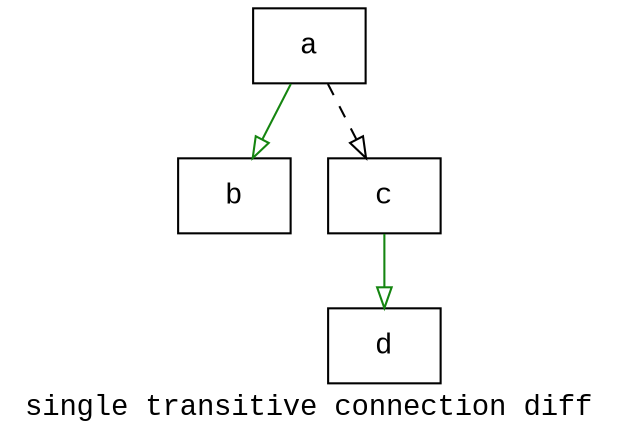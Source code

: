 digraph D {
    label="single transitive connection diff";
    tooltip="single transitive connection diff";
    bgcolor="#ffffff";
    fontcolor="#000000";
    fontname="Courier New";
    
    node1 [color="#000000",fontcolor="#000000",fontname="Courier New",shape="rectangle",tooltip="a",label="a"]
    
    node2 [color="#000000",fontcolor="#000000",fontname="Courier New",shape="rectangle",tooltip="b",label="b"]
    
    node3 [color="#000000",fontcolor="#000000",fontname="Courier New",shape="rectangle",tooltip="c",label="c"]
    
    node4 [color="#000000",fontcolor="#000000",fontname="Courier New",shape="rectangle",tooltip="d",label="d"]
    
    node1 -> node2 [arrowhead="empty",color="#158510",tooltip="a\n   ->\nb",]
    node1 -> node3 [arrowhead="empty",color="#000000",style="dashed",tooltip="a\n   ->\nc",]
    node3 -> node4 [arrowhead="empty",color="#158510",tooltip="c\n   ->\nd",]
}
